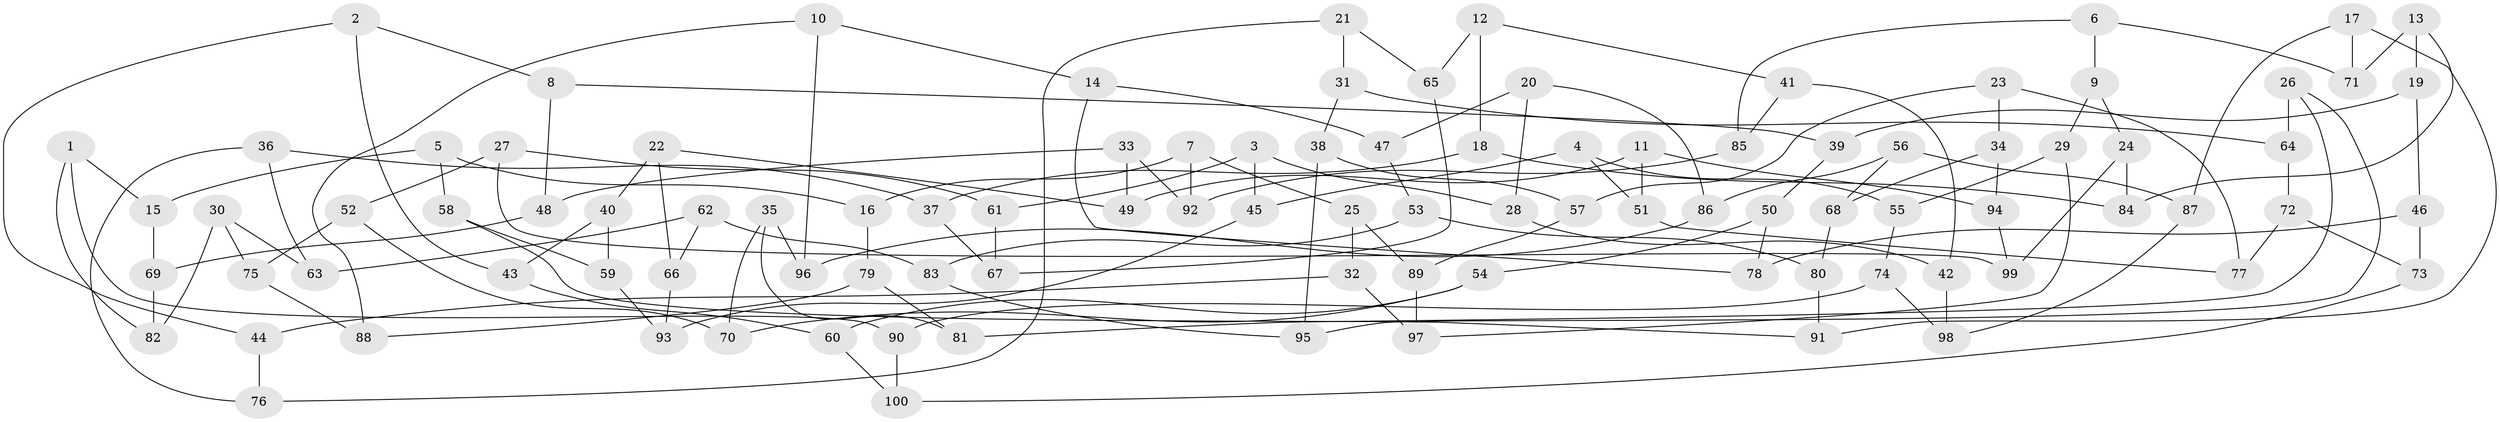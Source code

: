 // Generated by graph-tools (version 1.1) at 2025/39/02/21/25 10:39:00]
// undirected, 100 vertices, 150 edges
graph export_dot {
graph [start="1"]
  node [color=gray90,style=filled];
  1;
  2;
  3;
  4;
  5;
  6;
  7;
  8;
  9;
  10;
  11;
  12;
  13;
  14;
  15;
  16;
  17;
  18;
  19;
  20;
  21;
  22;
  23;
  24;
  25;
  26;
  27;
  28;
  29;
  30;
  31;
  32;
  33;
  34;
  35;
  36;
  37;
  38;
  39;
  40;
  41;
  42;
  43;
  44;
  45;
  46;
  47;
  48;
  49;
  50;
  51;
  52;
  53;
  54;
  55;
  56;
  57;
  58;
  59;
  60;
  61;
  62;
  63;
  64;
  65;
  66;
  67;
  68;
  69;
  70;
  71;
  72;
  73;
  74;
  75;
  76;
  77;
  78;
  79;
  80;
  81;
  82;
  83;
  84;
  85;
  86;
  87;
  88;
  89;
  90;
  91;
  92;
  93;
  94;
  95;
  96;
  97;
  98;
  99;
  100;
  1 -- 90;
  1 -- 15;
  1 -- 82;
  2 -- 43;
  2 -- 8;
  2 -- 44;
  3 -- 61;
  3 -- 28;
  3 -- 45;
  4 -- 51;
  4 -- 55;
  4 -- 45;
  5 -- 58;
  5 -- 15;
  5 -- 16;
  6 -- 85;
  6 -- 71;
  6 -- 9;
  7 -- 16;
  7 -- 25;
  7 -- 92;
  8 -- 39;
  8 -- 48;
  9 -- 24;
  9 -- 29;
  10 -- 14;
  10 -- 96;
  10 -- 88;
  11 -- 51;
  11 -- 49;
  11 -- 94;
  12 -- 18;
  12 -- 65;
  12 -- 41;
  13 -- 84;
  13 -- 19;
  13 -- 71;
  14 -- 78;
  14 -- 47;
  15 -- 69;
  16 -- 79;
  17 -- 87;
  17 -- 71;
  17 -- 91;
  18 -- 37;
  18 -- 84;
  19 -- 39;
  19 -- 46;
  20 -- 28;
  20 -- 86;
  20 -- 47;
  21 -- 31;
  21 -- 65;
  21 -- 76;
  22 -- 40;
  22 -- 49;
  22 -- 66;
  23 -- 57;
  23 -- 34;
  23 -- 77;
  24 -- 99;
  24 -- 84;
  25 -- 89;
  25 -- 32;
  26 -- 64;
  26 -- 81;
  26 -- 95;
  27 -- 99;
  27 -- 61;
  27 -- 52;
  28 -- 42;
  29 -- 97;
  29 -- 55;
  30 -- 63;
  30 -- 82;
  30 -- 75;
  31 -- 38;
  31 -- 64;
  32 -- 44;
  32 -- 97;
  33 -- 48;
  33 -- 92;
  33 -- 49;
  34 -- 94;
  34 -- 68;
  35 -- 81;
  35 -- 96;
  35 -- 70;
  36 -- 63;
  36 -- 37;
  36 -- 76;
  37 -- 67;
  38 -- 95;
  38 -- 57;
  39 -- 50;
  40 -- 43;
  40 -- 59;
  41 -- 85;
  41 -- 42;
  42 -- 98;
  43 -- 60;
  44 -- 76;
  45 -- 93;
  46 -- 73;
  46 -- 78;
  47 -- 53;
  48 -- 69;
  50 -- 78;
  50 -- 54;
  51 -- 77;
  52 -- 75;
  52 -- 70;
  53 -- 80;
  53 -- 83;
  54 -- 70;
  54 -- 60;
  55 -- 74;
  56 -- 87;
  56 -- 86;
  56 -- 68;
  57 -- 89;
  58 -- 59;
  58 -- 91;
  59 -- 93;
  60 -- 100;
  61 -- 67;
  62 -- 66;
  62 -- 63;
  62 -- 83;
  64 -- 72;
  65 -- 67;
  66 -- 93;
  68 -- 80;
  69 -- 82;
  72 -- 73;
  72 -- 77;
  73 -- 100;
  74 -- 98;
  74 -- 90;
  75 -- 88;
  79 -- 81;
  79 -- 88;
  80 -- 91;
  83 -- 95;
  85 -- 92;
  86 -- 96;
  87 -- 98;
  89 -- 97;
  90 -- 100;
  94 -- 99;
}
